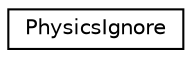 digraph "Graphical Class Hierarchy"
{
  edge [fontname="Helvetica",fontsize="10",labelfontname="Helvetica",labelfontsize="10"];
  node [fontname="Helvetica",fontsize="10",shape=record];
  rankdir="LR";
  Node0 [label="PhysicsIgnore",height=0.2,width=0.4,color="black", fillcolor="white", style="filled",URL="$struct_physics_ignore.html"];
}
